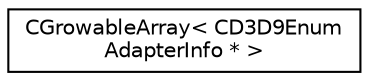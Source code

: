 digraph "Graphical Class Hierarchy"
{
  edge [fontname="Helvetica",fontsize="10",labelfontname="Helvetica",labelfontsize="10"];
  node [fontname="Helvetica",fontsize="10",shape=record];
  rankdir="LR";
  Node1 [label="CGrowableArray\< CD3D9Enum\lAdapterInfo * \>",height=0.2,width=0.4,color="black", fillcolor="white", style="filled",URL="$class_c_growable_array.html"];
}
